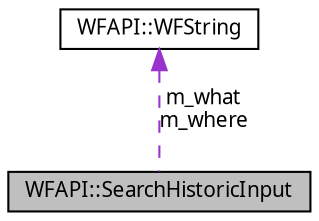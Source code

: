 digraph G
{
  edge [fontname="FreeSans.ttf",fontsize=10,labelfontname="FreeSans.ttf",labelfontsize=10];
  node [fontname="FreeSans.ttf",fontsize=10,shape=record];
  Node1 [label="WFAPI::SearchHistoricInput",height=0.2,width=0.4,color="black", fillcolor="grey75", style="filled" fontcolor="black"];
  Node2 -> Node1 [dir=back,color="darkorchid3",fontsize=10,style="dashed",label="m_what\nm_where",fontname="FreeSans.ttf"];
  Node2 [label="WFAPI::WFString",height=0.2,width=0.4,color="black", fillcolor="white", style="filled",URL="$classWFAPI_1_1WFString.html"];
}
